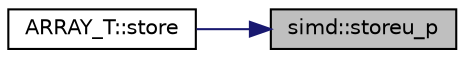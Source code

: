 digraph "simd::storeu_p"
{
 // LATEX_PDF_SIZE
  edge [fontname="Helvetica",fontsize="10",labelfontname="Helvetica",labelfontsize="10"];
  node [fontname="Helvetica",fontsize="10",shape=record];
  rankdir="RL";
  Node1 [label="simd::storeu_p",height=0.2,width=0.4,color="black", fillcolor="grey75", style="filled", fontcolor="black",tooltip=" "];
  Node1 -> Node2 [dir="back",color="midnightblue",fontsize="10",style="solid",fontname="Helvetica"];
  Node2 [label="ARRAY_T::store",height=0.2,width=0.4,color="black", fillcolor="white", style="filled",URL="$classARRAY__T.html#aeffba4143587bfed134ca190712fc23a",tooltip=" "];
}

